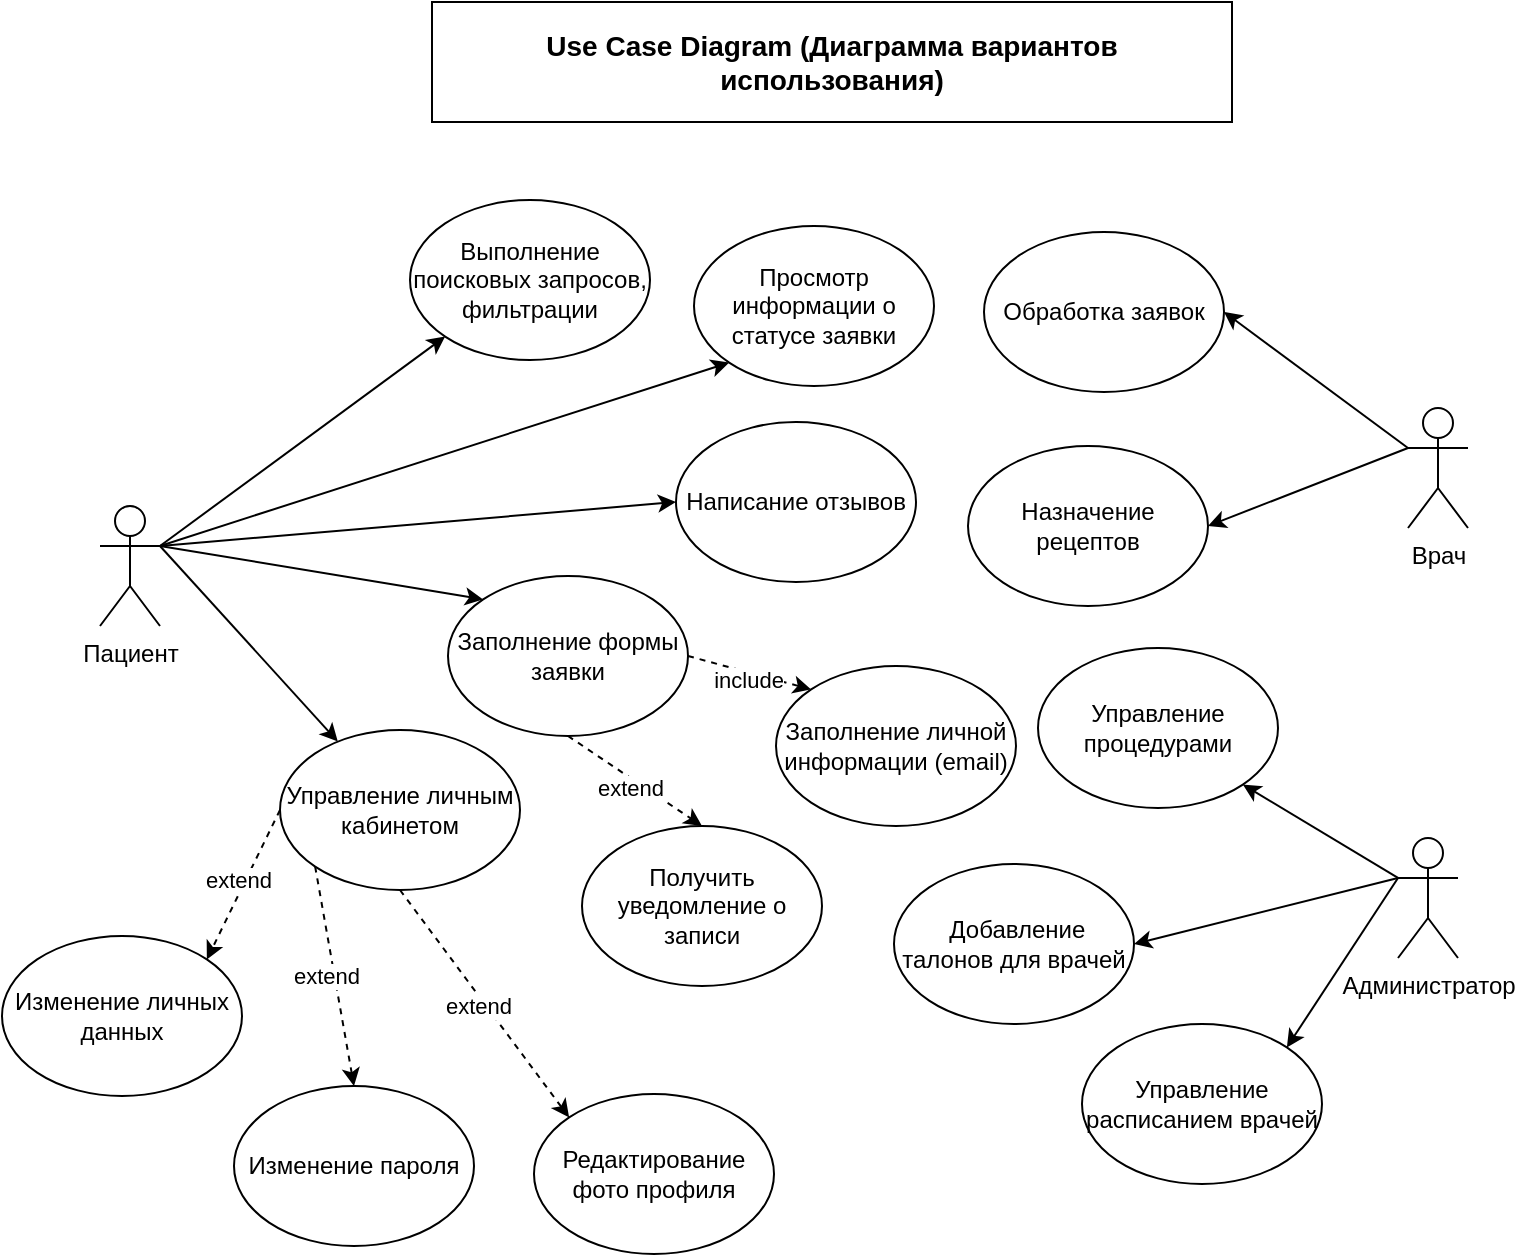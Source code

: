 <mxfile version="27.0.9" pages="2">
  <diagram id="f9XouVnLXcAdLU6ZaGyY" name="Страница — 2">
    <mxGraphModel dx="1558" dy="1030" grid="0" gridSize="10" guides="0" tooltips="1" connect="1" arrows="1" fold="1" page="0" pageScale="1" pageWidth="827" pageHeight="1169" math="0" shadow="0">
      <root>
        <mxCell id="0" />
        <mxCell id="1" parent="0" />
        <mxCell id="qCDo6Be40cvVRyApeioz-1" value="&lt;font style=&quot;vertical-align: inherit;&quot;&gt;&lt;font style=&quot;vertical-align: inherit;&quot;&gt;Врач&lt;/font&gt;&lt;/font&gt;" style="shape=umlActor;verticalLabelPosition=bottom;verticalAlign=top;html=1;outlineConnect=0;" parent="1" vertex="1">
          <mxGeometry x="595" y="175" width="30" height="60" as="geometry" />
        </mxCell>
        <mxCell id="qCDo6Be40cvVRyApeioz-2" value="&lt;font style=&quot;vertical-align: inherit;&quot;&gt;&lt;font style=&quot;vertical-align: inherit;&quot;&gt;Пациент&lt;/font&gt;&lt;/font&gt;" style="shape=umlActor;verticalLabelPosition=bottom;verticalAlign=top;html=1;outlineConnect=0;" parent="1" vertex="1">
          <mxGeometry x="-59" y="224" width="30" height="60" as="geometry" />
        </mxCell>
        <mxCell id="qCDo6Be40cvVRyApeioz-3" value="&lt;font style=&quot;vertical-align: inherit;&quot;&gt;&lt;font style=&quot;vertical-align: inherit;&quot;&gt;Администратор&lt;/font&gt;&lt;/font&gt;" style="shape=umlActor;verticalLabelPosition=bottom;verticalAlign=top;html=1;outlineConnect=0;" parent="1" vertex="1">
          <mxGeometry x="590" y="390" width="30" height="60" as="geometry" />
        </mxCell>
        <mxCell id="qCDo6Be40cvVRyApeioz-4" value="Заполнение формы заявки" style="ellipse;whiteSpace=wrap;html=1;" parent="1" vertex="1">
          <mxGeometry x="115" y="259" width="120" height="80" as="geometry" />
        </mxCell>
        <mxCell id="qCDo6Be40cvVRyApeioz-5" value="Заполнение личной информации (email)" style="ellipse;whiteSpace=wrap;html=1;" parent="1" vertex="1">
          <mxGeometry x="279" y="304" width="120" height="80" as="geometry" />
        </mxCell>
        <mxCell id="qCDo6Be40cvVRyApeioz-6" value="Получить уведомление о записи" style="ellipse;whiteSpace=wrap;html=1;" parent="1" vertex="1">
          <mxGeometry x="182" y="384" width="120" height="80" as="geometry" />
        </mxCell>
        <mxCell id="qCDo6Be40cvVRyApeioz-7" value="Просмотр информации о статусе заявки" style="ellipse;whiteSpace=wrap;html=1;" parent="1" vertex="1">
          <mxGeometry x="238" y="84" width="120" height="80" as="geometry" />
        </mxCell>
        <mxCell id="qCDo6Be40cvVRyApeioz-8" value="&amp;nbsp;Добавление талонов для врачей" style="ellipse;whiteSpace=wrap;html=1;" parent="1" vertex="1">
          <mxGeometry x="338" y="403" width="120" height="80" as="geometry" />
        </mxCell>
        <mxCell id="qCDo6Be40cvVRyApeioz-9" value="Управление расписанием врачей" style="ellipse;whiteSpace=wrap;html=1;" parent="1" vertex="1">
          <mxGeometry x="432" y="483" width="120" height="80" as="geometry" />
        </mxCell>
        <mxCell id="qCDo6Be40cvVRyApeioz-10" value="Управление процедурами" style="ellipse;whiteSpace=wrap;html=1;" parent="1" vertex="1">
          <mxGeometry x="410" y="295" width="120" height="80" as="geometry" />
        </mxCell>
        <mxCell id="qCDo6Be40cvVRyApeioz-11" value="Написание отзывов" style="ellipse;whiteSpace=wrap;html=1;" parent="1" vertex="1">
          <mxGeometry x="229" y="182" width="120" height="80" as="geometry" />
        </mxCell>
        <mxCell id="qCDo6Be40cvVRyApeioz-12" value="Выполнение поисковых запросов, фильтрации" style="ellipse;whiteSpace=wrap;html=1;" parent="1" vertex="1">
          <mxGeometry x="96" y="71" width="120" height="80" as="geometry" />
        </mxCell>
        <mxCell id="qCDo6Be40cvVRyApeioz-13" value="Обработка заявок" style="ellipse;whiteSpace=wrap;html=1;" parent="1" vertex="1">
          <mxGeometry x="383" y="87" width="120" height="80" as="geometry" />
        </mxCell>
        <mxCell id="qCDo6Be40cvVRyApeioz-14" value="Назначение рецептов" style="ellipse;whiteSpace=wrap;html=1;" parent="1" vertex="1">
          <mxGeometry x="375" y="194" width="120" height="80" as="geometry" />
        </mxCell>
        <mxCell id="qCDo6Be40cvVRyApeioz-17" value="" style="endArrow=classic;html=1;rounded=0;exitX=0;exitY=0.333;exitDx=0;exitDy=0;exitPerimeter=0;entryX=1;entryY=0.5;entryDx=0;entryDy=0;" parent="1" source="qCDo6Be40cvVRyApeioz-1" target="qCDo6Be40cvVRyApeioz-13" edge="1">
          <mxGeometry width="50" height="50" relative="1" as="geometry">
            <mxPoint x="462" y="46" as="sourcePoint" />
            <mxPoint x="512" y="-4" as="targetPoint" />
          </mxGeometry>
        </mxCell>
        <mxCell id="qCDo6Be40cvVRyApeioz-18" value="" style="endArrow=classic;html=1;rounded=0;exitX=0;exitY=0.333;exitDx=0;exitDy=0;exitPerimeter=0;entryX=1;entryY=0.5;entryDx=0;entryDy=0;" parent="1" source="qCDo6Be40cvVRyApeioz-1" target="qCDo6Be40cvVRyApeioz-14" edge="1">
          <mxGeometry width="50" height="50" relative="1" as="geometry">
            <mxPoint x="622" y="56" as="sourcePoint" />
            <mxPoint x="592" y="206" as="targetPoint" />
          </mxGeometry>
        </mxCell>
        <mxCell id="qCDo6Be40cvVRyApeioz-19" value="" style="endArrow=classic;html=1;rounded=0;exitX=1;exitY=0.333;exitDx=0;exitDy=0;exitPerimeter=0;entryX=0;entryY=1;entryDx=0;entryDy=0;" parent="1" source="qCDo6Be40cvVRyApeioz-2" target="qCDo6Be40cvVRyApeioz-7" edge="1">
          <mxGeometry width="50" height="50" relative="1" as="geometry">
            <mxPoint x="252" y="316" as="sourcePoint" />
            <mxPoint x="302" y="266" as="targetPoint" />
          </mxGeometry>
        </mxCell>
        <mxCell id="qCDo6Be40cvVRyApeioz-20" value="" style="endArrow=classic;html=1;rounded=0;exitX=1;exitY=0.333;exitDx=0;exitDy=0;exitPerimeter=0;entryX=0;entryY=0.5;entryDx=0;entryDy=0;" parent="1" source="qCDo6Be40cvVRyApeioz-2" target="qCDo6Be40cvVRyApeioz-11" edge="1">
          <mxGeometry width="50" height="50" relative="1" as="geometry">
            <mxPoint x="242" y="326" as="sourcePoint" />
            <mxPoint x="302" y="316" as="targetPoint" />
          </mxGeometry>
        </mxCell>
        <mxCell id="qCDo6Be40cvVRyApeioz-21" value="" style="endArrow=classic;html=1;rounded=0;entryX=0;entryY=1;entryDx=0;entryDy=0;exitX=1;exitY=0.333;exitDx=0;exitDy=0;exitPerimeter=0;" parent="1" source="qCDo6Be40cvVRyApeioz-2" target="qCDo6Be40cvVRyApeioz-12" edge="1">
          <mxGeometry width="50" height="50" relative="1" as="geometry">
            <mxPoint x="212" y="306" as="sourcePoint" />
            <mxPoint x="202" y="176" as="targetPoint" />
          </mxGeometry>
        </mxCell>
        <mxCell id="qCDo6Be40cvVRyApeioz-22" value="" style="endArrow=classic;html=1;rounded=0;exitX=1;exitY=0.333;exitDx=0;exitDy=0;exitPerimeter=0;entryX=0;entryY=0;entryDx=0;entryDy=0;" parent="1" source="qCDo6Be40cvVRyApeioz-2" target="qCDo6Be40cvVRyApeioz-4" edge="1">
          <mxGeometry width="50" height="50" relative="1" as="geometry">
            <mxPoint x="172" y="346" as="sourcePoint" />
            <mxPoint x="72" y="356" as="targetPoint" />
          </mxGeometry>
        </mxCell>
        <mxCell id="qCDo6Be40cvVRyApeioz-23" value="" style="endArrow=classic;html=1;rounded=0;exitX=0;exitY=0.333;exitDx=0;exitDy=0;exitPerimeter=0;entryX=1;entryY=1;entryDx=0;entryDy=0;" parent="1" source="qCDo6Be40cvVRyApeioz-3" target="qCDo6Be40cvVRyApeioz-10" edge="1">
          <mxGeometry width="50" height="50" relative="1" as="geometry">
            <mxPoint x="472" y="346" as="sourcePoint" />
            <mxPoint x="562" y="306" as="targetPoint" />
          </mxGeometry>
        </mxCell>
        <mxCell id="qCDo6Be40cvVRyApeioz-24" value="" style="endArrow=classic;html=1;rounded=0;exitX=0;exitY=0.333;exitDx=0;exitDy=0;exitPerimeter=0;entryX=1;entryY=0.5;entryDx=0;entryDy=0;" parent="1" source="qCDo6Be40cvVRyApeioz-3" target="qCDo6Be40cvVRyApeioz-8" edge="1">
          <mxGeometry width="50" height="50" relative="1" as="geometry">
            <mxPoint x="532" y="366" as="sourcePoint" />
            <mxPoint x="442" y="266" as="targetPoint" />
          </mxGeometry>
        </mxCell>
        <mxCell id="qCDo6Be40cvVRyApeioz-27" value="" style="endArrow=classic;html=1;rounded=0;entryX=1;entryY=0;entryDx=0;entryDy=0;exitX=0;exitY=0.333;exitDx=0;exitDy=0;exitPerimeter=0;" parent="1" source="qCDo6Be40cvVRyApeioz-3" target="qCDo6Be40cvVRyApeioz-9" edge="1">
          <mxGeometry width="50" height="50" relative="1" as="geometry">
            <mxPoint x="672" y="366" as="sourcePoint" />
            <mxPoint x="542" y="466" as="targetPoint" />
          </mxGeometry>
        </mxCell>
        <mxCell id="qCDo6Be40cvVRyApeioz-30" value="" style="endArrow=classic;html=1;rounded=0;exitX=1;exitY=0.5;exitDx=0;exitDy=0;dashed=1;entryX=0;entryY=0;entryDx=0;entryDy=0;" parent="1" source="qCDo6Be40cvVRyApeioz-4" target="qCDo6Be40cvVRyApeioz-5" edge="1">
          <mxGeometry width="50" height="50" relative="1" as="geometry">
            <mxPoint x="292" y="456" as="sourcePoint" />
            <mxPoint x="242" y="496" as="targetPoint" />
          </mxGeometry>
        </mxCell>
        <mxCell id="qCDo6Be40cvVRyApeioz-31" value="&lt;font style=&quot;vertical-align: inherit;&quot;&gt;&lt;font style=&quot;vertical-align: inherit;&quot;&gt;include&lt;/font&gt;&lt;/font&gt;" style="edgeLabel;html=1;align=center;verticalAlign=middle;resizable=0;points=[];" parent="qCDo6Be40cvVRyApeioz-30" vertex="1" connectable="0">
          <mxGeometry x="-0.017" y="-4" relative="1" as="geometry">
            <mxPoint as="offset" />
          </mxGeometry>
        </mxCell>
        <mxCell id="qCDo6Be40cvVRyApeioz-32" value="" style="endArrow=classic;html=1;rounded=0;exitX=0.5;exitY=1;exitDx=0;exitDy=0;dashed=1;entryX=0.5;entryY=0;entryDx=0;entryDy=0;" parent="1" source="qCDo6Be40cvVRyApeioz-4" target="qCDo6Be40cvVRyApeioz-6" edge="1">
          <mxGeometry width="50" height="50" relative="1" as="geometry">
            <mxPoint x="182" y="456" as="sourcePoint" />
            <mxPoint x="132" y="496" as="targetPoint" />
          </mxGeometry>
        </mxCell>
        <mxCell id="qCDo6Be40cvVRyApeioz-33" value="extend" style="edgeLabel;html=1;align=center;verticalAlign=middle;resizable=0;points=[];" parent="qCDo6Be40cvVRyApeioz-32" vertex="1" connectable="0">
          <mxGeometry x="-0.017" y="-4" relative="1" as="geometry">
            <mxPoint as="offset" />
          </mxGeometry>
        </mxCell>
        <mxCell id="fFoaCbu1VzYwE7ILbhx7-1" value="Управление личным кабинетом" style="ellipse;whiteSpace=wrap;html=1;" parent="1" vertex="1">
          <mxGeometry x="31" y="336" width="120" height="80" as="geometry" />
        </mxCell>
        <mxCell id="fFoaCbu1VzYwE7ILbhx7-2" value="Изменение пароля" style="ellipse;whiteSpace=wrap;html=1;" parent="1" vertex="1">
          <mxGeometry x="8" y="514" width="120" height="80" as="geometry" />
        </mxCell>
        <mxCell id="fFoaCbu1VzYwE7ILbhx7-3" value="Изменение личных данных" style="ellipse;whiteSpace=wrap;html=1;" parent="1" vertex="1">
          <mxGeometry x="-108" y="439" width="120" height="80" as="geometry" />
        </mxCell>
        <mxCell id="fFoaCbu1VzYwE7ILbhx7-4" value="" style="endArrow=classic;html=1;rounded=0;exitX=0;exitY=1;exitDx=0;exitDy=0;dashed=1;entryX=0.5;entryY=0;entryDx=0;entryDy=0;" parent="1" source="fFoaCbu1VzYwE7ILbhx7-1" target="fFoaCbu1VzYwE7ILbhx7-2" edge="1">
          <mxGeometry width="50" height="50" relative="1" as="geometry">
            <mxPoint x="793" y="686" as="sourcePoint" />
            <mxPoint x="743" y="726" as="targetPoint" />
          </mxGeometry>
        </mxCell>
        <mxCell id="fFoaCbu1VzYwE7ILbhx7-5" value="extend" style="edgeLabel;html=1;align=center;verticalAlign=middle;resizable=0;points=[];" parent="fFoaCbu1VzYwE7ILbhx7-4" vertex="1" connectable="0">
          <mxGeometry x="-0.017" y="-4" relative="1" as="geometry">
            <mxPoint as="offset" />
          </mxGeometry>
        </mxCell>
        <mxCell id="fFoaCbu1VzYwE7ILbhx7-6" value="" style="endArrow=classic;html=1;rounded=0;exitX=0;exitY=0.5;exitDx=0;exitDy=0;dashed=1;entryX=1;entryY=0;entryDx=0;entryDy=0;" parent="1" source="fFoaCbu1VzYwE7ILbhx7-1" target="fFoaCbu1VzYwE7ILbhx7-3" edge="1">
          <mxGeometry width="50" height="50" relative="1" as="geometry">
            <mxPoint x="683" y="686" as="sourcePoint" />
            <mxPoint x="633" y="726" as="targetPoint" />
          </mxGeometry>
        </mxCell>
        <mxCell id="fFoaCbu1VzYwE7ILbhx7-7" value="extend" style="edgeLabel;html=1;align=center;verticalAlign=middle;resizable=0;points=[];" parent="fFoaCbu1VzYwE7ILbhx7-6" vertex="1" connectable="0">
          <mxGeometry x="-0.017" y="-4" relative="1" as="geometry">
            <mxPoint as="offset" />
          </mxGeometry>
        </mxCell>
        <mxCell id="fFoaCbu1VzYwE7ILbhx7-10" value="" style="endArrow=classic;html=1;rounded=0;exitX=0.5;exitY=1;exitDx=0;exitDy=0;dashed=1;entryX=0;entryY=0;entryDx=0;entryDy=0;" parent="1" source="fFoaCbu1VzYwE7ILbhx7-1" target="fFoaCbu1VzYwE7ILbhx7-12" edge="1">
          <mxGeometry width="50" height="50" relative="1" as="geometry">
            <mxPoint x="-32" y="390" as="sourcePoint" />
            <mxPoint x="139" y="519" as="targetPoint" />
          </mxGeometry>
        </mxCell>
        <mxCell id="fFoaCbu1VzYwE7ILbhx7-11" value="extend" style="edgeLabel;html=1;align=center;verticalAlign=middle;resizable=0;points=[];" parent="fFoaCbu1VzYwE7ILbhx7-10" vertex="1" connectable="0">
          <mxGeometry x="-0.017" y="-4" relative="1" as="geometry">
            <mxPoint as="offset" />
          </mxGeometry>
        </mxCell>
        <mxCell id="fFoaCbu1VzYwE7ILbhx7-12" value="Редактирование фото профиля" style="ellipse;whiteSpace=wrap;html=1;" parent="1" vertex="1">
          <mxGeometry x="158" y="518" width="120" height="80" as="geometry" />
        </mxCell>
        <mxCell id="fFoaCbu1VzYwE7ILbhx7-13" value="" style="endArrow=classic;html=1;rounded=0;exitX=1;exitY=0.333;exitDx=0;exitDy=0;exitPerimeter=0;" parent="1" source="qCDo6Be40cvVRyApeioz-2" target="fFoaCbu1VzYwE7ILbhx7-1" edge="1">
          <mxGeometry width="50" height="50" relative="1" as="geometry">
            <mxPoint x="-205" y="393" as="sourcePoint" />
            <mxPoint x="20" y="353" as="targetPoint" />
          </mxGeometry>
        </mxCell>
        <mxCell id="HvhBRyDiKdVGcdbzoki6-1" value="&lt;span style=&quot;font-size: 14px;&quot;&gt;&lt;b&gt;Use Case Diagram&lt;/b&gt;&lt;/span&gt;&lt;b style=&quot;font-size: 14px;&quot;&gt;&amp;nbsp;&lt;/b&gt;&lt;span style=&quot;font-size: 14px;&quot;&gt;&lt;b&gt;(Диаграмма вариантов использования&lt;/b&gt;&lt;/span&gt;&lt;b style=&quot;font-size: 14px;&quot;&gt;)&lt;/b&gt;" style="rounded=0;whiteSpace=wrap;html=1;" vertex="1" parent="1">
          <mxGeometry x="107" y="-28" width="400" height="60" as="geometry" />
        </mxCell>
      </root>
    </mxGraphModel>
  </diagram>
  <diagram name="Страница — 1" id="YeGSmbcJ4_aWISAFmARb">
    <mxGraphModel dx="2216" dy="1882" grid="1" gridSize="10" guides="1" tooltips="1" connect="1" arrows="1" fold="1" page="1" pageScale="1" pageWidth="827" pageHeight="1169" background="#FFFFFF" math="0" shadow="0">
      <root>
        <mxCell id="0" />
        <mxCell id="1" parent="0" />
        <mxCell id="FkayFeMpXyBMqayaDGR8-1" value="&lt;font style=&quot;vertical-align: inherit;&quot;&gt;&lt;font style=&quot;vertical-align: inherit;&quot;&gt;Врач&lt;/font&gt;&lt;/font&gt;" style="shape=umlActor;verticalLabelPosition=bottom;verticalAlign=top;html=1;outlineConnect=0;" parent="1" vertex="1">
          <mxGeometry x="390" y="80" width="30" height="60" as="geometry" />
        </mxCell>
        <mxCell id="FkayFeMpXyBMqayaDGR8-2" value="&lt;font style=&quot;vertical-align: inherit;&quot;&gt;&lt;font style=&quot;vertical-align: inherit;&quot;&gt;Пациент&lt;/font&gt;&lt;/font&gt;" style="shape=umlActor;verticalLabelPosition=bottom;verticalAlign=top;html=1;outlineConnect=0;" parent="1" vertex="1">
          <mxGeometry x="-140" y="160" width="30" height="60" as="geometry" />
        </mxCell>
        <mxCell id="FkayFeMpXyBMqayaDGR8-5" value="&lt;font style=&quot;vertical-align: inherit;&quot;&gt;&lt;font style=&quot;vertical-align: inherit;&quot;&gt;Администратор&lt;/font&gt;&lt;/font&gt;" style="shape=umlActor;verticalLabelPosition=bottom;verticalAlign=top;html=1;outlineConnect=0;" parent="1" vertex="1">
          <mxGeometry x="410" y="210" width="30" height="60" as="geometry" />
        </mxCell>
        <mxCell id="FkayFeMpXyBMqayaDGR8-8" value="&lt;font face=&quot;Calibri, sans-serif&quot;&gt;&lt;span style=&quot;font-size: 14.667px;&quot;&gt;Заполнение формы заявки&lt;/span&gt;&lt;/font&gt;" style="ellipse;whiteSpace=wrap;html=1;" parent="1" vertex="1">
          <mxGeometry x="-20" y="220" width="120" height="80" as="geometry" />
        </mxCell>
        <mxCell id="FkayFeMpXyBMqayaDGR8-9" value="Получить уведомление о записи" style="ellipse;whiteSpace=wrap;html=1;" parent="1" vertex="1">
          <mxGeometry x="-110" y="400" width="120" height="80" as="geometry" />
        </mxCell>
        <mxCell id="FkayFeMpXyBMqayaDGR8-10" value="Заполнение личной информации (email)" style="ellipse;whiteSpace=wrap;html=1;" parent="1" vertex="1">
          <mxGeometry x="-220" y="300" width="120" height="80" as="geometry" />
        </mxCell>
        <mxCell id="FkayFeMpXyBMqayaDGR8-11" value="Просмотр истории посещений&amp;nbsp;" style="ellipse;whiteSpace=wrap;html=1;" parent="1" vertex="1">
          <mxGeometry y="30" width="120" height="80" as="geometry" />
        </mxCell>
        <mxCell id="FkayFeMpXyBMqayaDGR8-12" value="Управление записями пациентов" style="ellipse;whiteSpace=wrap;html=1;" parent="1" vertex="1">
          <mxGeometry x="160" y="230" width="120" height="80" as="geometry" />
        </mxCell>
        <mxCell id="FkayFeMpXyBMqayaDGR8-13" value="Формирование отчетов" style="ellipse;whiteSpace=wrap;html=1;" parent="1" vertex="1">
          <mxGeometry x="200" y="320" width="120" height="80" as="geometry" />
        </mxCell>
        <mxCell id="FkayFeMpXyBMqayaDGR8-15" value="Управление расписанием врачей" style="ellipse;whiteSpace=wrap;html=1;" parent="1" vertex="1">
          <mxGeometry x="160" y="130" width="120" height="80" as="geometry" />
        </mxCell>
        <mxCell id="FkayFeMpXyBMqayaDGR8-16" value="Написание отзывов" style="ellipse;whiteSpace=wrap;html=1;" parent="1" vertex="1">
          <mxGeometry x="30" y="120" width="120" height="80" as="geometry" />
        </mxCell>
        <mxCell id="FkayFeMpXyBMqayaDGR8-17" value="Оплата услуг" style="ellipse;whiteSpace=wrap;html=1;" parent="1" vertex="1">
          <mxGeometry x="-10" y="-80" width="120" height="80" as="geometry" />
        </mxCell>
        <mxCell id="FkayFeMpXyBMqayaDGR8-19" value="Обработка заявок" style="ellipse;whiteSpace=wrap;html=1;" parent="1" vertex="1">
          <mxGeometry x="160" y="-60" width="120" height="80" as="geometry" />
        </mxCell>
        <mxCell id="FkayFeMpXyBMqayaDGR8-20" value="Назначение рецептов" style="ellipse;whiteSpace=wrap;html=1;" parent="1" vertex="1">
          <mxGeometry x="160" y="30" width="120" height="80" as="geometry" />
        </mxCell>
        <mxCell id="FkayFeMpXyBMqayaDGR8-22" value="Фильтрация базы пациентов" style="ellipse;whiteSpace=wrap;html=1;" parent="1" vertex="1">
          <mxGeometry x="50" y="310" width="120" height="80" as="geometry" />
        </mxCell>
        <mxCell id="FkayFeMpXyBMqayaDGR8-23" value="&lt;span data-end=&quot;1048&quot; data-start=&quot;1024&quot;&gt;Отчет о прибыльности&lt;/span&gt;" style="ellipse;whiteSpace=wrap;html=1;" parent="1" vertex="1">
          <mxGeometry x="100" y="430" width="120" height="80" as="geometry" />
        </mxCell>
        <mxCell id="fzhIGNbVrsrPW48-_Q6j-1" value="" style="endArrow=classic;html=1;rounded=0;exitX=0;exitY=0.333;exitDx=0;exitDy=0;exitPerimeter=0;entryX=1;entryY=0.5;entryDx=0;entryDy=0;" parent="1" source="FkayFeMpXyBMqayaDGR8-1" target="FkayFeMpXyBMqayaDGR8-19" edge="1">
          <mxGeometry width="50" height="50" relative="1" as="geometry">
            <mxPoint x="190" y="-80" as="sourcePoint" />
            <mxPoint x="240" y="-130" as="targetPoint" />
          </mxGeometry>
        </mxCell>
        <mxCell id="fzhIGNbVrsrPW48-_Q6j-2" value="" style="endArrow=classic;html=1;rounded=0;exitX=0;exitY=0.333;exitDx=0;exitDy=0;exitPerimeter=0;entryX=1;entryY=0;entryDx=0;entryDy=0;" parent="1" source="FkayFeMpXyBMqayaDGR8-1" target="FkayFeMpXyBMqayaDGR8-20" edge="1">
          <mxGeometry width="50" height="50" relative="1" as="geometry">
            <mxPoint x="350" y="-70" as="sourcePoint" />
            <mxPoint x="320" y="80" as="targetPoint" />
          </mxGeometry>
        </mxCell>
        <mxCell id="fzhIGNbVrsrPW48-_Q6j-3" value="" style="endArrow=classic;html=1;rounded=0;exitX=1;exitY=0.333;exitDx=0;exitDy=0;exitPerimeter=0;entryX=0;entryY=1;entryDx=0;entryDy=0;" parent="1" source="FkayFeMpXyBMqayaDGR8-2" target="FkayFeMpXyBMqayaDGR8-11" edge="1">
          <mxGeometry width="50" height="50" relative="1" as="geometry">
            <mxPoint x="-20" y="190" as="sourcePoint" />
            <mxPoint x="30" y="140" as="targetPoint" />
          </mxGeometry>
        </mxCell>
        <mxCell id="fzhIGNbVrsrPW48-_Q6j-4" value="" style="endArrow=classic;html=1;rounded=0;exitX=1;exitY=0.333;exitDx=0;exitDy=0;exitPerimeter=0;entryX=0;entryY=0.5;entryDx=0;entryDy=0;" parent="1" source="FkayFeMpXyBMqayaDGR8-2" target="FkayFeMpXyBMqayaDGR8-16" edge="1">
          <mxGeometry width="50" height="50" relative="1" as="geometry">
            <mxPoint x="-30" y="200" as="sourcePoint" />
            <mxPoint x="30" y="190" as="targetPoint" />
          </mxGeometry>
        </mxCell>
        <mxCell id="fzhIGNbVrsrPW48-_Q6j-6" value="" style="endArrow=classic;html=1;rounded=0;entryX=0;entryY=1;entryDx=0;entryDy=0;exitX=1;exitY=0.333;exitDx=0;exitDy=0;exitPerimeter=0;" parent="1" source="FkayFeMpXyBMqayaDGR8-2" target="FkayFeMpXyBMqayaDGR8-17" edge="1">
          <mxGeometry width="50" height="50" relative="1" as="geometry">
            <mxPoint x="-60" y="180" as="sourcePoint" />
            <mxPoint x="-70" y="50" as="targetPoint" />
          </mxGeometry>
        </mxCell>
        <mxCell id="fzhIGNbVrsrPW48-_Q6j-9" value="" style="endArrow=classic;html=1;rounded=0;exitX=1;exitY=0.333;exitDx=0;exitDy=0;exitPerimeter=0;entryX=0;entryY=0;entryDx=0;entryDy=0;" parent="1" source="FkayFeMpXyBMqayaDGR8-2" target="FkayFeMpXyBMqayaDGR8-8" edge="1">
          <mxGeometry width="50" height="50" relative="1" as="geometry">
            <mxPoint x="-100" y="220" as="sourcePoint" />
            <mxPoint x="-200" y="230" as="targetPoint" />
          </mxGeometry>
        </mxCell>
        <mxCell id="fzhIGNbVrsrPW48-_Q6j-11" value="" style="endArrow=classic;html=1;rounded=0;exitX=0;exitY=0.333;exitDx=0;exitDy=0;exitPerimeter=0;entryX=1;entryY=1;entryDx=0;entryDy=0;" parent="1" source="FkayFeMpXyBMqayaDGR8-5" target="FkayFeMpXyBMqayaDGR8-15" edge="1">
          <mxGeometry width="50" height="50" relative="1" as="geometry">
            <mxPoint x="200" y="220" as="sourcePoint" />
            <mxPoint x="290" y="180" as="targetPoint" />
          </mxGeometry>
        </mxCell>
        <mxCell id="fzhIGNbVrsrPW48-_Q6j-12" value="" style="endArrow=classic;html=1;rounded=0;exitX=0;exitY=0.333;exitDx=0;exitDy=0;exitPerimeter=0;entryX=1;entryY=0.5;entryDx=0;entryDy=0;" parent="1" source="FkayFeMpXyBMqayaDGR8-5" target="FkayFeMpXyBMqayaDGR8-12" edge="1">
          <mxGeometry width="50" height="50" relative="1" as="geometry">
            <mxPoint x="260" y="240" as="sourcePoint" />
            <mxPoint x="170" y="140" as="targetPoint" />
          </mxGeometry>
        </mxCell>
        <mxCell id="fzhIGNbVrsrPW48-_Q6j-15" value="" style="endArrow=classic;html=1;rounded=0;exitX=0;exitY=0.5;exitDx=0;exitDy=0;dashed=1;entryX=0.5;entryY=0;entryDx=0;entryDy=0;" parent="1" source="FkayFeMpXyBMqayaDGR8-12" target="FkayFeMpXyBMqayaDGR8-22" edge="1">
          <mxGeometry width="50" height="50" relative="1" as="geometry">
            <mxPoint x="130" y="310" as="sourcePoint" />
            <mxPoint x="70" y="310" as="targetPoint" />
          </mxGeometry>
        </mxCell>
        <mxCell id="fzhIGNbVrsrPW48-_Q6j-17" value="&lt;font style=&quot;vertical-align: inherit;&quot;&gt;&lt;font style=&quot;vertical-align: inherit;&quot;&gt;include&lt;/font&gt;&lt;/font&gt;" style="edgeLabel;html=1;align=center;verticalAlign=middle;resizable=0;points=[];" parent="fzhIGNbVrsrPW48-_Q6j-15" vertex="1" connectable="0">
          <mxGeometry x="-0.017" y="-4" relative="1" as="geometry">
            <mxPoint as="offset" />
          </mxGeometry>
        </mxCell>
        <mxCell id="fzhIGNbVrsrPW48-_Q6j-18" value="" style="endArrow=classic;html=1;rounded=0;entryX=1;entryY=0;entryDx=0;entryDy=0;exitX=0;exitY=0.333;exitDx=0;exitDy=0;exitPerimeter=0;" parent="1" source="FkayFeMpXyBMqayaDGR8-5" target="FkayFeMpXyBMqayaDGR8-13" edge="1">
          <mxGeometry width="50" height="50" relative="1" as="geometry">
            <mxPoint x="400" y="240" as="sourcePoint" />
            <mxPoint x="270" y="340" as="targetPoint" />
          </mxGeometry>
        </mxCell>
        <mxCell id="fzhIGNbVrsrPW48-_Q6j-20" value="" style="endArrow=classic;html=1;rounded=0;exitX=0.5;exitY=1;exitDx=0;exitDy=0;dashed=1;entryX=0.5;entryY=0;entryDx=0;entryDy=0;" parent="1" source="FkayFeMpXyBMqayaDGR8-13" target="FkayFeMpXyBMqayaDGR8-23" edge="1">
          <mxGeometry width="50" height="50" relative="1" as="geometry">
            <mxPoint x="250" y="420" as="sourcePoint" />
            <mxPoint x="200" y="460" as="targetPoint" />
          </mxGeometry>
        </mxCell>
        <mxCell id="fzhIGNbVrsrPW48-_Q6j-21" value="&lt;font style=&quot;vertical-align: inherit;&quot;&gt;&lt;font style=&quot;vertical-align: inherit;&quot;&gt;include&lt;/font&gt;&lt;/font&gt;" style="edgeLabel;html=1;align=center;verticalAlign=middle;resizable=0;points=[];" parent="fzhIGNbVrsrPW48-_Q6j-20" vertex="1" connectable="0">
          <mxGeometry x="-0.017" y="-4" relative="1" as="geometry">
            <mxPoint as="offset" />
          </mxGeometry>
        </mxCell>
        <mxCell id="fzhIGNbVrsrPW48-_Q6j-26" value="" style="endArrow=classic;html=1;rounded=0;exitX=0.5;exitY=1;exitDx=0;exitDy=0;dashed=1;entryX=0.5;entryY=0;entryDx=0;entryDy=0;" parent="1" source="FkayFeMpXyBMqayaDGR8-8" target="FkayFeMpXyBMqayaDGR8-9" edge="1">
          <mxGeometry width="50" height="50" relative="1" as="geometry">
            <mxPoint x="20" y="330" as="sourcePoint" />
            <mxPoint x="-30" y="370" as="targetPoint" />
          </mxGeometry>
        </mxCell>
        <mxCell id="fzhIGNbVrsrPW48-_Q6j-27" value="extend" style="edgeLabel;html=1;align=center;verticalAlign=middle;resizable=0;points=[];" parent="fzhIGNbVrsrPW48-_Q6j-26" vertex="1" connectable="0">
          <mxGeometry x="-0.017" y="-4" relative="1" as="geometry">
            <mxPoint as="offset" />
          </mxGeometry>
        </mxCell>
        <mxCell id="fzhIGNbVrsrPW48-_Q6j-28" value="" style="endArrow=classic;html=1;rounded=0;exitX=0;exitY=0.5;exitDx=0;exitDy=0;dashed=1;entryX=1;entryY=0;entryDx=0;entryDy=0;" parent="1" source="FkayFeMpXyBMqayaDGR8-8" target="FkayFeMpXyBMqayaDGR8-10" edge="1">
          <mxGeometry width="50" height="50" relative="1" as="geometry">
            <mxPoint x="-90" y="330" as="sourcePoint" />
            <mxPoint x="-140" y="370" as="targetPoint" />
          </mxGeometry>
        </mxCell>
        <mxCell id="fzhIGNbVrsrPW48-_Q6j-29" value="include" style="edgeLabel;html=1;align=center;verticalAlign=middle;resizable=0;points=[];" parent="fzhIGNbVrsrPW48-_Q6j-28" vertex="1" connectable="0">
          <mxGeometry x="-0.017" y="-4" relative="1" as="geometry">
            <mxPoint as="offset" />
          </mxGeometry>
        </mxCell>
      </root>
    </mxGraphModel>
  </diagram>
</mxfile>
